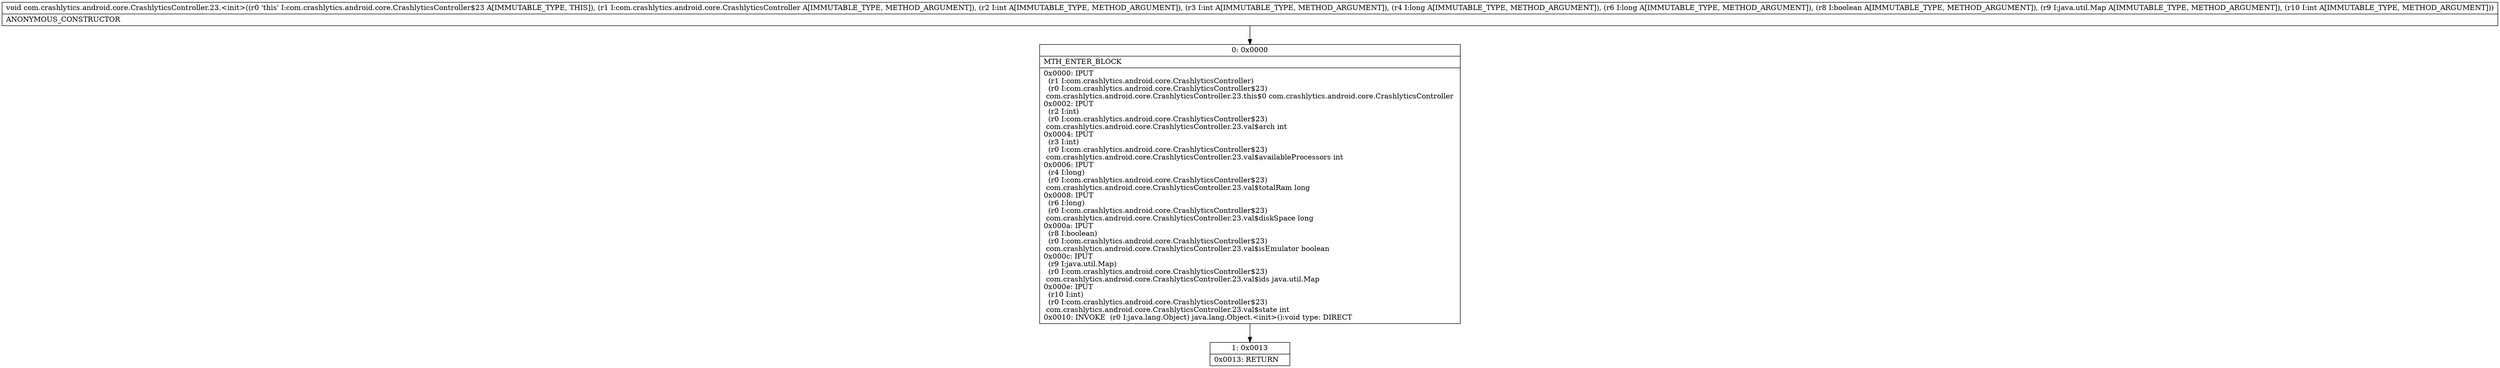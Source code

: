 digraph "CFG forcom.crashlytics.android.core.CrashlyticsController.23.\<init\>(Lcom\/crashlytics\/android\/core\/CrashlyticsController;IIJJZLjava\/util\/Map;I)V" {
Node_0 [shape=record,label="{0\:\ 0x0000|MTH_ENTER_BLOCK\l|0x0000: IPUT  \l  (r1 I:com.crashlytics.android.core.CrashlyticsController)\l  (r0 I:com.crashlytics.android.core.CrashlyticsController$23)\l com.crashlytics.android.core.CrashlyticsController.23.this$0 com.crashlytics.android.core.CrashlyticsController \l0x0002: IPUT  \l  (r2 I:int)\l  (r0 I:com.crashlytics.android.core.CrashlyticsController$23)\l com.crashlytics.android.core.CrashlyticsController.23.val$arch int \l0x0004: IPUT  \l  (r3 I:int)\l  (r0 I:com.crashlytics.android.core.CrashlyticsController$23)\l com.crashlytics.android.core.CrashlyticsController.23.val$availableProcessors int \l0x0006: IPUT  \l  (r4 I:long)\l  (r0 I:com.crashlytics.android.core.CrashlyticsController$23)\l com.crashlytics.android.core.CrashlyticsController.23.val$totalRam long \l0x0008: IPUT  \l  (r6 I:long)\l  (r0 I:com.crashlytics.android.core.CrashlyticsController$23)\l com.crashlytics.android.core.CrashlyticsController.23.val$diskSpace long \l0x000a: IPUT  \l  (r8 I:boolean)\l  (r0 I:com.crashlytics.android.core.CrashlyticsController$23)\l com.crashlytics.android.core.CrashlyticsController.23.val$isEmulator boolean \l0x000c: IPUT  \l  (r9 I:java.util.Map)\l  (r0 I:com.crashlytics.android.core.CrashlyticsController$23)\l com.crashlytics.android.core.CrashlyticsController.23.val$ids java.util.Map \l0x000e: IPUT  \l  (r10 I:int)\l  (r0 I:com.crashlytics.android.core.CrashlyticsController$23)\l com.crashlytics.android.core.CrashlyticsController.23.val$state int \l0x0010: INVOKE  (r0 I:java.lang.Object) java.lang.Object.\<init\>():void type: DIRECT \l}"];
Node_1 [shape=record,label="{1\:\ 0x0013|0x0013: RETURN   \l}"];
MethodNode[shape=record,label="{void com.crashlytics.android.core.CrashlyticsController.23.\<init\>((r0 'this' I:com.crashlytics.android.core.CrashlyticsController$23 A[IMMUTABLE_TYPE, THIS]), (r1 I:com.crashlytics.android.core.CrashlyticsController A[IMMUTABLE_TYPE, METHOD_ARGUMENT]), (r2 I:int A[IMMUTABLE_TYPE, METHOD_ARGUMENT]), (r3 I:int A[IMMUTABLE_TYPE, METHOD_ARGUMENT]), (r4 I:long A[IMMUTABLE_TYPE, METHOD_ARGUMENT]), (r6 I:long A[IMMUTABLE_TYPE, METHOD_ARGUMENT]), (r8 I:boolean A[IMMUTABLE_TYPE, METHOD_ARGUMENT]), (r9 I:java.util.Map A[IMMUTABLE_TYPE, METHOD_ARGUMENT]), (r10 I:int A[IMMUTABLE_TYPE, METHOD_ARGUMENT]))  | ANONYMOUS_CONSTRUCTOR\l}"];
MethodNode -> Node_0;
Node_0 -> Node_1;
}

